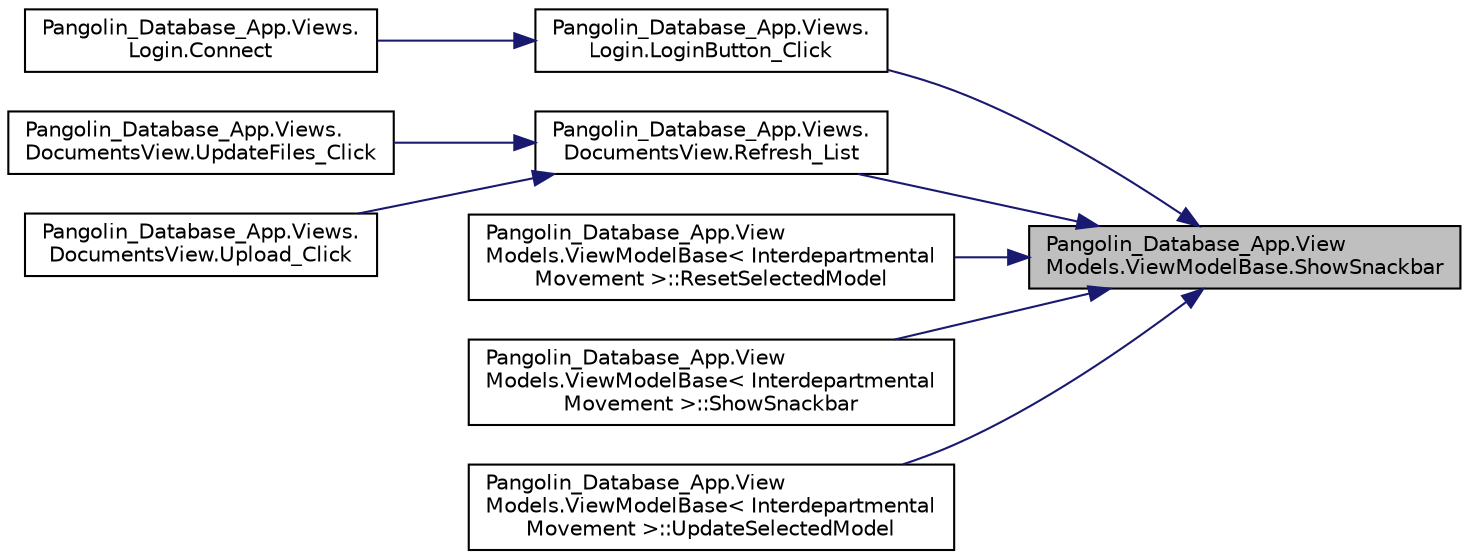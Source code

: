 digraph "Pangolin_Database_App.ViewModels.ViewModelBase.ShowSnackbar"
{
 // LATEX_PDF_SIZE
  edge [fontname="Helvetica",fontsize="10",labelfontname="Helvetica",labelfontsize="10"];
  node [fontname="Helvetica",fontsize="10",shape=record];
  rankdir="RL";
  Node1 [label="Pangolin_Database_App.View\lModels.ViewModelBase.ShowSnackbar",height=0.2,width=0.4,color="black", fillcolor="grey75", style="filled", fontcolor="black",tooltip="Shows snackbar with a message"];
  Node1 -> Node2 [dir="back",color="midnightblue",fontsize="10",style="solid"];
  Node2 [label="Pangolin_Database_App.Views.\lLogin.LoginButton_Click",height=0.2,width=0.4,color="black", fillcolor="white", style="filled",URL="$class_pangolin___database___app_1_1_views_1_1_login.html#a5ea0b28b3e866f549b084f74ac26c662",tooltip="Login function"];
  Node2 -> Node3 [dir="back",color="midnightblue",fontsize="10",style="solid"];
  Node3 [label="Pangolin_Database_App.Views.\lLogin.Connect",height=0.2,width=0.4,color="black", fillcolor="white", style="filled",URL="$class_pangolin___database___app_1_1_views_1_1_login.html#a59405c907c5b582c1532f2de75631510",tooltip=" "];
  Node1 -> Node4 [dir="back",color="midnightblue",fontsize="10",style="solid"];
  Node4 [label="Pangolin_Database_App.Views.\lDocumentsView.Refresh_List",height=0.2,width=0.4,color="black", fillcolor="white", style="filled",URL="$class_pangolin___database___app_1_1_views_1_1_documents_view.html#ac7bb9d1079ef8dd20215d273ee1695d6",tooltip=" "];
  Node4 -> Node5 [dir="back",color="midnightblue",fontsize="10",style="solid"];
  Node5 [label="Pangolin_Database_App.Views.\lDocumentsView.UpdateFiles_Click",height=0.2,width=0.4,color="black", fillcolor="white", style="filled",URL="$class_pangolin___database___app_1_1_views_1_1_documents_view.html#a4e723c5db016eb9a0ac4cd74b4169ada",tooltip=" "];
  Node4 -> Node6 [dir="back",color="midnightblue",fontsize="10",style="solid"];
  Node6 [label="Pangolin_Database_App.Views.\lDocumentsView.Upload_Click",height=0.2,width=0.4,color="black", fillcolor="white", style="filled",URL="$class_pangolin___database___app_1_1_views_1_1_documents_view.html#aa2ac67400d4a6699cab40f9731446074",tooltip=" "];
  Node1 -> Node7 [dir="back",color="midnightblue",fontsize="10",style="solid"];
  Node7 [label="Pangolin_Database_App.View\lModels.ViewModelBase\< Interdepartmental\lMovement \>::ResetSelectedModel",height=0.2,width=0.4,color="black", fillcolor="white", style="filled",URL="$class_pangolin___database___app_1_1_view_models_1_1_view_model_base.html#ab4102fa22398188cf6d2447791ef5429",tooltip="Resets selected model"];
  Node1 -> Node8 [dir="back",color="midnightblue",fontsize="10",style="solid"];
  Node8 [label="Pangolin_Database_App.View\lModels.ViewModelBase\< Interdepartmental\lMovement \>::ShowSnackbar",height=0.2,width=0.4,color="black", fillcolor="white", style="filled",URL="$class_pangolin___database___app_1_1_view_models_1_1_view_model_base.html#a6246200570f042fb539328e2b6da60af",tooltip="Shows snackbar with a message"];
  Node1 -> Node9 [dir="back",color="midnightblue",fontsize="10",style="solid"];
  Node9 [label="Pangolin_Database_App.View\lModels.ViewModelBase\< Interdepartmental\lMovement \>::UpdateSelectedModel",height=0.2,width=0.4,color="black", fillcolor="white", style="filled",URL="$class_pangolin___database___app_1_1_view_models_1_1_view_model_base.html#aa84a3b3c58bce35a5c82ff64f20d8b5c",tooltip="Checks if the selected model is already in the database, if yes the model will be updated if no the m..."];
}
